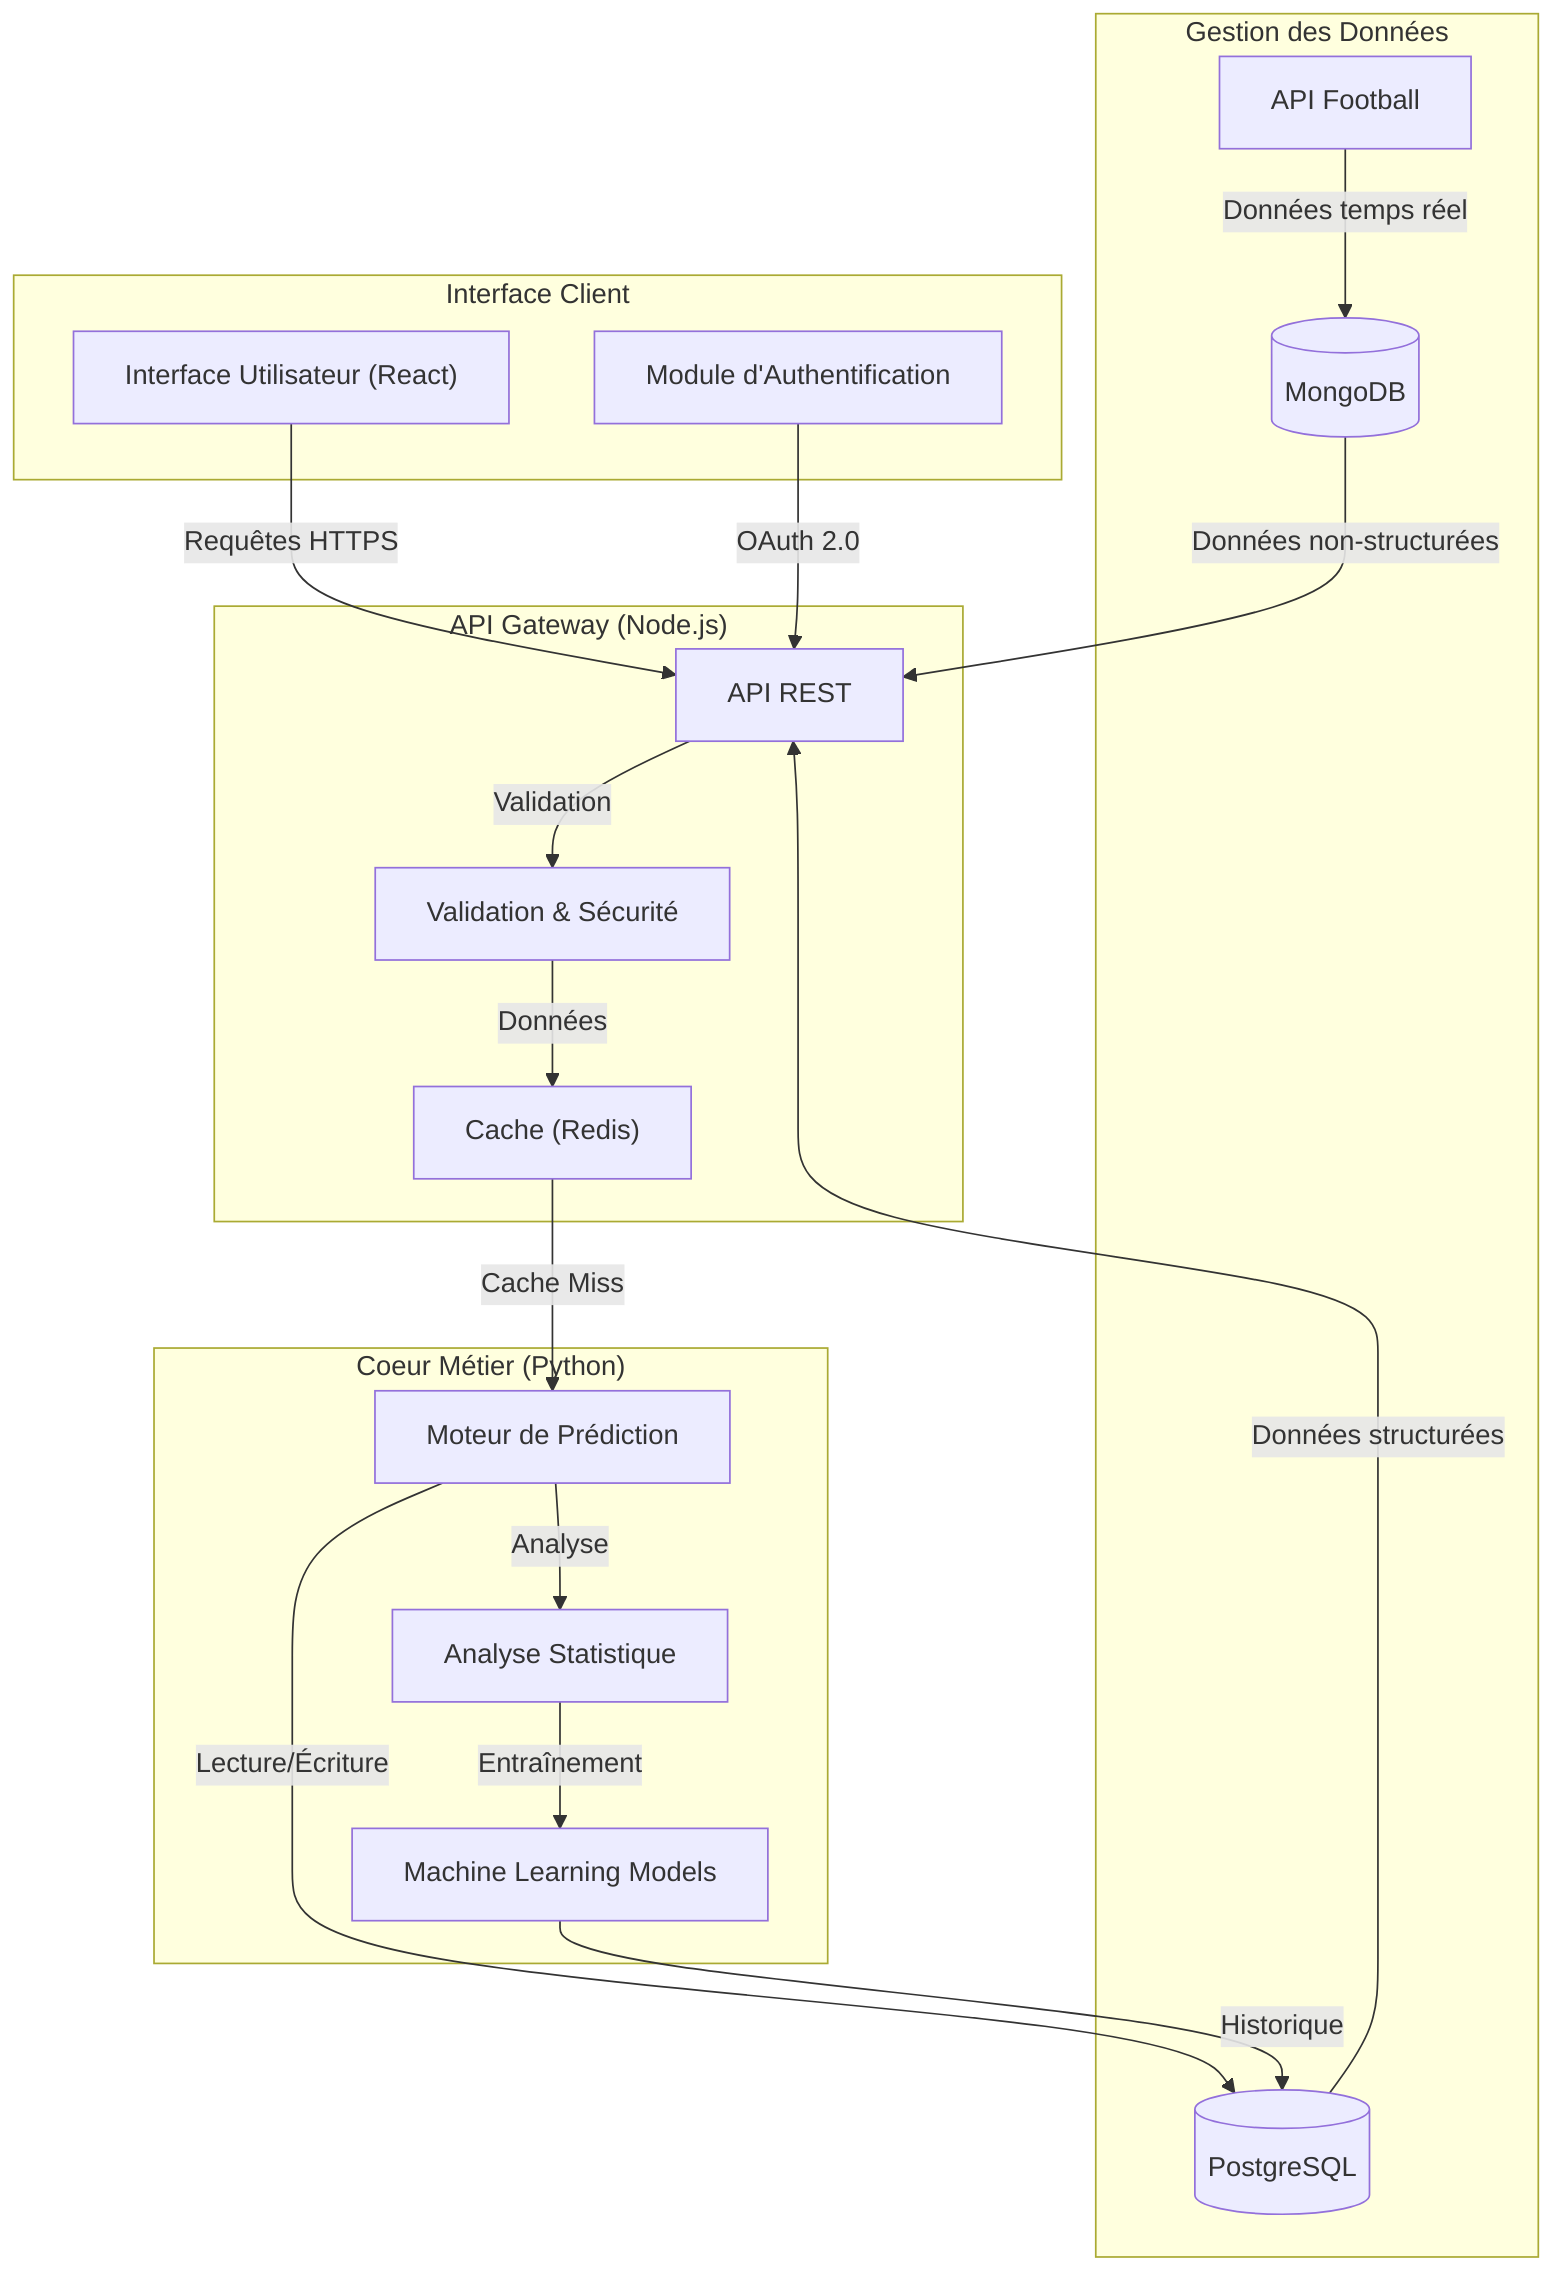 flowchart TB
    subgraph Client["Interface Client"]
        UI["Interface Utilisateur (React)"]
        AUTH["Module d'Authentification"]
    end

    subgraph API["API Gateway (Node.js)"]
        REST["API REST"]
        VALID["Validation & Sécurité"]
        CACHE["Cache (Redis)"]
    end

    subgraph Core["Coeur Métier (Python)"]
        PRED["Moteur de Prédiction"]
        STAT["Analyse Statistique"]
        ML["Machine Learning Models"]
    end

    subgraph Data["Gestion des Données"]
        DB[(PostgreSQL)]
        FOOTBALL["API Football"]
        MDB[(MongoDB)]
    end

    UI --> |"Requêtes HTTPS"| REST
    AUTH --> |"OAuth 2.0"| REST
    REST --> |"Validation"| VALID
    VALID --> |"Données"| CACHE
    
    CACHE --> |"Cache Miss"| PRED
    PRED --> |"Analyse"| STAT
    STAT --> |"Entraînement"| ML
    
    PRED --> |"Lecture/Écriture"| DB
    ML --> |"Historique"| DB
    FOOTBALL --> |"Données temps réel"| MDB
    DB --> |"Données structurées"| REST
    MDB --> |"Données non-structurées"| REST